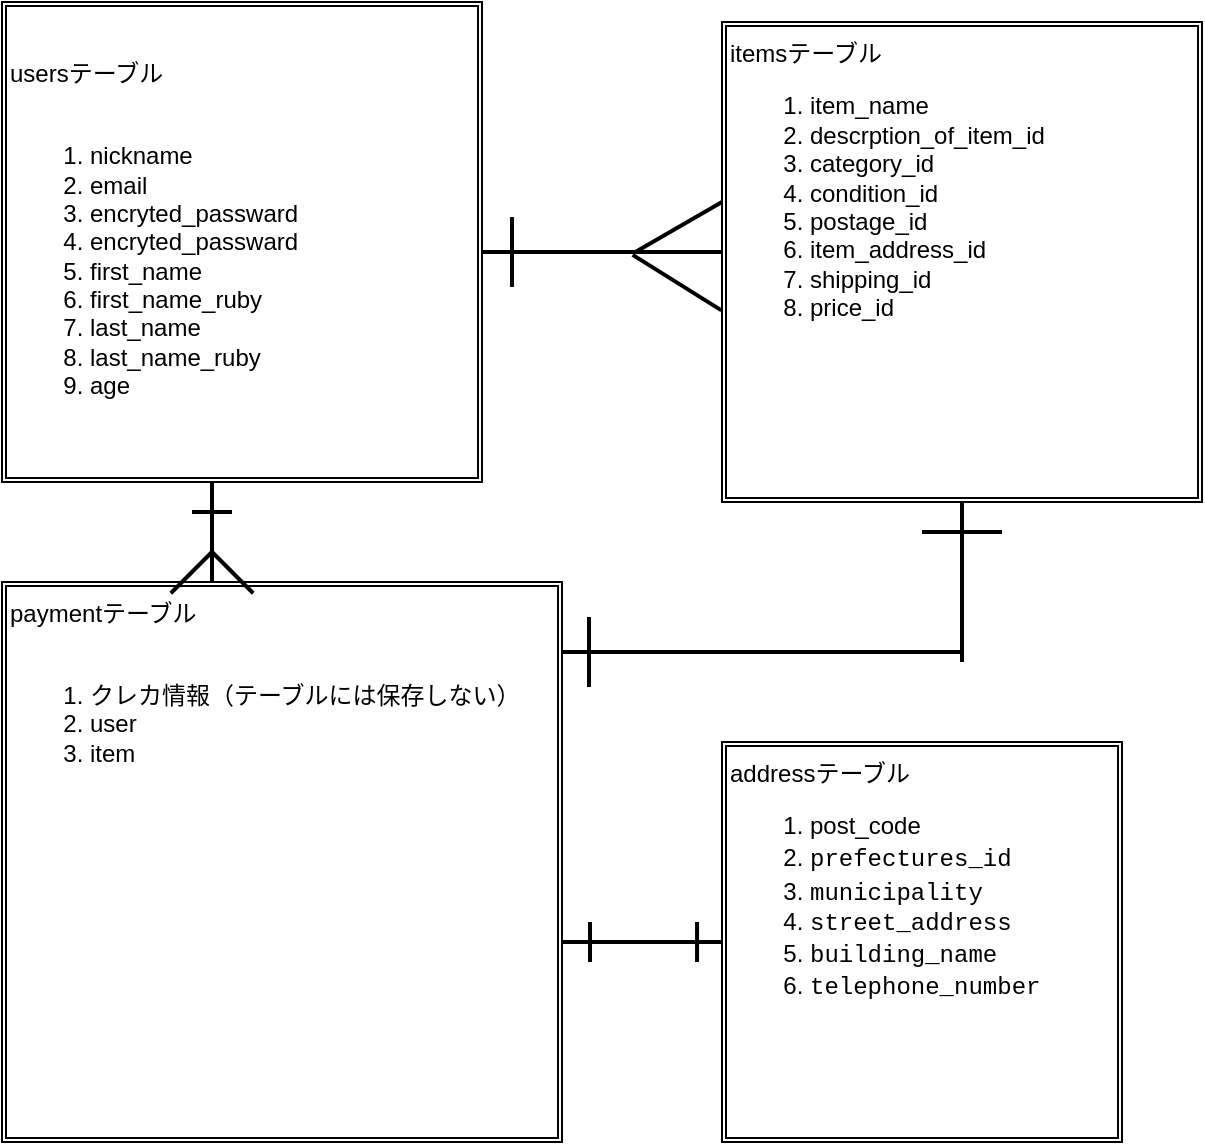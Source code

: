 <mxfile>
    <diagram id="_RZ2GBu5dfYIB4OOumt9" name="ページ1">
        <mxGraphModel dx="350" dy="563" grid="1" gridSize="10" guides="1" tooltips="1" connect="1" arrows="0" fold="1" page="1" pageScale="1" pageWidth="827" pageHeight="1169" background="none" math="0" shadow="0">
            <root>
                <mxCell id="0"/>
                <mxCell id="1" parent="0"/>
                <mxCell id="36" value="&lt;div&gt;usersテーブル&lt;/div&gt;&lt;div&gt;&lt;br&gt;&lt;/div&gt;&lt;div&gt;&lt;ol&gt;&lt;li style=&quot;&quot;&gt;nickname&lt;/li&gt;&lt;li style=&quot;&quot;&gt;email&lt;/li&gt;&lt;li style=&quot;&quot;&gt;encryted_passward&lt;/li&gt;&lt;li style=&quot;&quot;&gt;encryted_passward&lt;/li&gt;&lt;li style=&quot;&quot;&gt;first_name&lt;/li&gt;&lt;li style=&quot;border-color: var(--border-color);&quot;&gt;first_name_ruby&lt;/li&gt;&lt;li style=&quot;border-color: var(--border-color);&quot;&gt;last_name&lt;/li&gt;&lt;li style=&quot;border-color: var(--border-color);&quot;&gt;last_name_ruby&lt;/li&gt;&lt;li style=&quot;&quot;&gt;age&lt;/li&gt;&lt;/ol&gt;&lt;/div&gt;" style="shape=ext;double=1;whiteSpace=wrap;html=1;aspect=fixed;labelBackgroundColor=default;fontColor=#000000;align=left;verticalAlign=middle;" vertex="1" parent="1">
                    <mxGeometry x="120" y="70" width="240" height="240" as="geometry"/>
                </mxCell>
                <mxCell id="38" value="&lt;div style=&quot;&quot;&gt;itemsテーブル&lt;/div&gt;&lt;ol&gt;&lt;li style=&quot;&quot;&gt;item_name&lt;/li&gt;&lt;li&gt;descrption_of_item_id&lt;/li&gt;&lt;li&gt;category_id&lt;/li&gt;&lt;li&gt;condition_id&lt;/li&gt;&lt;li&gt;postage_id&lt;/li&gt;&lt;li&gt;item_address_id&lt;/li&gt;&lt;li&gt;shipping_id&lt;/li&gt;&lt;li&gt;price_id&lt;/li&gt;&lt;/ol&gt;" style="shape=ext;double=1;whiteSpace=wrap;html=1;aspect=fixed;labelBackgroundColor=default;fontColor=#000000;verticalAlign=top;align=left;" vertex="1" parent="1">
                    <mxGeometry x="480" y="80" width="240" height="240" as="geometry"/>
                </mxCell>
                <mxCell id="39" value="paymentテーブル&lt;br&gt;&lt;br&gt;&lt;ol&gt;&lt;li&gt;クレカ情報（テーブルには保存しない）&lt;/li&gt;&lt;li&gt;user&lt;/li&gt;&lt;li&gt;item&lt;/li&gt;&lt;/ol&gt;" style="shape=ext;double=1;whiteSpace=wrap;html=1;aspect=fixed;labelBackgroundColor=default;fontColor=#000000;verticalAlign=top;align=left;" vertex="1" parent="1">
                    <mxGeometry x="120" y="360" width="280" height="280" as="geometry"/>
                </mxCell>
                <mxCell id="40" value="addressテーブル&lt;br&gt;&lt;ol style=&quot;border-color: var(--border-color); font-family: Helvetica;&quot;&gt;&lt;li style=&quot;color: rgb(0, 0, 0);&quot;&gt;post_code&lt;/li&gt;&lt;li style=&quot;&quot;&gt;&lt;div style=&quot;font-family: Menlo, Monaco, &amp;quot;Courier New&amp;quot;, monospace; line-height: 18px;&quot;&gt;&lt;div style=&quot;&quot;&gt;prefectures_id&lt;br&gt;&lt;/div&gt;&lt;/div&gt;&lt;/li&gt;&lt;li style=&quot;&quot;&gt;&lt;div&gt;&lt;span style=&quot;font-family: Menlo, Monaco, &amp;quot;Courier New&amp;quot;, monospace; background-color: rgb(255, 255, 255);&quot;&gt;&lt;div style=&quot;border-color: var(--border-color);&quot;&gt;municipality&lt;/div&gt;&lt;/span&gt;&lt;/div&gt;&lt;/li&gt;&lt;li style=&quot;&quot;&gt;&lt;div style=&quot;border-color: var(--border-color);&quot;&gt;&lt;span style=&quot;background-color: rgb(255, 255, 255);&quot;&gt;&lt;span style=&quot;font-family: Menlo, Monaco, &amp;quot;Courier New&amp;quot;, monospace;&quot;&gt;street_address&lt;/span&gt;&lt;br&gt;&lt;/span&gt;&lt;/div&gt;&lt;/li&gt;&lt;li style=&quot;&quot;&gt;&lt;div style=&quot;border-color: var(--border-color);&quot;&gt;&lt;span style=&quot;font-family: Menlo, Monaco, &amp;quot;Courier New&amp;quot;, monospace; background-color: rgb(255, 255, 255);&quot;&gt;building_name&lt;/span&gt;&lt;/div&gt;&lt;/li&gt;&lt;li style=&quot;&quot;&gt;&lt;div style=&quot;border-color: var(--border-color);&quot;&gt;&lt;span style=&quot;font-family: Menlo, Monaco, &amp;quot;Courier New&amp;quot;, monospace; background-color: rgb(255, 255, 255);&quot;&gt;&lt;div style=&quot;line-height: 18px;&quot;&gt;telephone_number&lt;/div&gt;&lt;/span&gt;&lt;/div&gt;&lt;/li&gt;&lt;/ol&gt;" style="shape=ext;double=1;whiteSpace=wrap;html=1;aspect=fixed;labelBackgroundColor=default;fontColor=#000000;align=left;verticalAlign=top;" vertex="1" parent="1">
                    <mxGeometry x="480" y="440" width="200" height="200" as="geometry"/>
                </mxCell>
                <mxCell id="44" value="" style="line;strokeWidth=2;html=1;labelBackgroundColor=default;fontColor=#000000;" vertex="1" parent="1">
                    <mxGeometry x="360" y="190" width="120" height="10" as="geometry"/>
                </mxCell>
                <mxCell id="45" value="" style="line;strokeWidth=2;html=1;labelBackgroundColor=default;fontColor=#000000;rotation=-30;" vertex="1" parent="1">
                    <mxGeometry x="433.35" y="172.5" width="50" height="20" as="geometry"/>
                </mxCell>
                <mxCell id="46" value="" style="line;strokeWidth=2;html=1;labelBackgroundColor=default;fontColor=#000000;direction=south;rotation=122;" vertex="1" parent="1">
                    <mxGeometry x="452.52" y="184.15" width="10" height="52.35" as="geometry"/>
                </mxCell>
                <mxCell id="48" value="" style="line;strokeWidth=2;html=1;labelBackgroundColor=default;fontColor=#000000;direction=south;" vertex="1" parent="1">
                    <mxGeometry x="370" y="177.5" width="10" height="35" as="geometry"/>
                </mxCell>
                <mxCell id="50" value="" style="line;strokeWidth=2;direction=south;html=1;labelBackgroundColor=default;fontColor=#000000;" vertex="1" parent="1">
                    <mxGeometry x="220" y="310" width="10" height="50" as="geometry"/>
                </mxCell>
                <mxCell id="51" value="" style="line;strokeWidth=2;direction=south;html=1;labelBackgroundColor=default;fontColor=#000000;rotation=45;" vertex="1" parent="1">
                    <mxGeometry x="210" y="340" width="10" height="30" as="geometry"/>
                </mxCell>
                <mxCell id="52" value="" style="line;strokeWidth=2;direction=south;html=1;labelBackgroundColor=default;fontColor=#000000;rotation=-45;" vertex="1" parent="1">
                    <mxGeometry x="230" y="340" width="10" height="30" as="geometry"/>
                </mxCell>
                <mxCell id="53" value="" style="line;strokeWidth=2;html=1;labelBackgroundColor=default;fontColor=#000000;" vertex="1" parent="1">
                    <mxGeometry x="215" y="320" width="20" height="10" as="geometry"/>
                </mxCell>
                <mxCell id="55" value="" style="line;strokeWidth=2;html=1;labelBackgroundColor=default;fontColor=#000000;" vertex="1" parent="1">
                    <mxGeometry x="400" y="390" width="200" height="10" as="geometry"/>
                </mxCell>
                <mxCell id="57" value="" style="line;strokeWidth=2;direction=south;html=1;labelBackgroundColor=default;fontColor=#000000;" vertex="1" parent="1">
                    <mxGeometry x="595" y="320" width="10" height="80" as="geometry"/>
                </mxCell>
                <mxCell id="58" value="" style="line;strokeWidth=2;html=1;labelBackgroundColor=default;fontColor=#000000;rotation=90;" vertex="1" parent="1">
                    <mxGeometry x="396" y="390" width="35" height="10" as="geometry"/>
                </mxCell>
                <mxCell id="59" value="" style="line;strokeWidth=2;html=1;labelBackgroundColor=default;fontColor=#000000;" vertex="1" parent="1">
                    <mxGeometry x="580" y="330" width="40" height="10" as="geometry"/>
                </mxCell>
                <mxCell id="60" value="" style="line;strokeWidth=2;html=1;labelBackgroundColor=default;fontColor=#000000;" vertex="1" parent="1">
                    <mxGeometry x="400" y="535" width="80" height="10" as="geometry"/>
                </mxCell>
                <mxCell id="61" value="" style="line;strokeWidth=2;direction=south;html=1;labelBackgroundColor=default;fontColor=#000000;" vertex="1" parent="1">
                    <mxGeometry x="409" y="530" width="10" height="20" as="geometry"/>
                </mxCell>
                <mxCell id="62" value="" style="line;strokeWidth=2;direction=south;html=1;labelBackgroundColor=default;fontColor=#000000;" vertex="1" parent="1">
                    <mxGeometry x="462.52" y="530" width="10" height="20" as="geometry"/>
                </mxCell>
            </root>
        </mxGraphModel>
    </diagram>
</mxfile>
